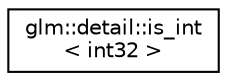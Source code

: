 digraph "Graphical Class Hierarchy"
{
 // LATEX_PDF_SIZE
  edge [fontname="Helvetica",fontsize="10",labelfontname="Helvetica",labelfontsize="10"];
  node [fontname="Helvetica",fontsize="10",shape=record];
  rankdir="LR";
  Node0 [label="glm::detail::is_int\l\< int32 \>",height=0.2,width=0.4,color="black", fillcolor="white", style="filled",URL="$structglm_1_1detail_1_1is__int_3_01int32_01_4.html",tooltip=" "];
}
